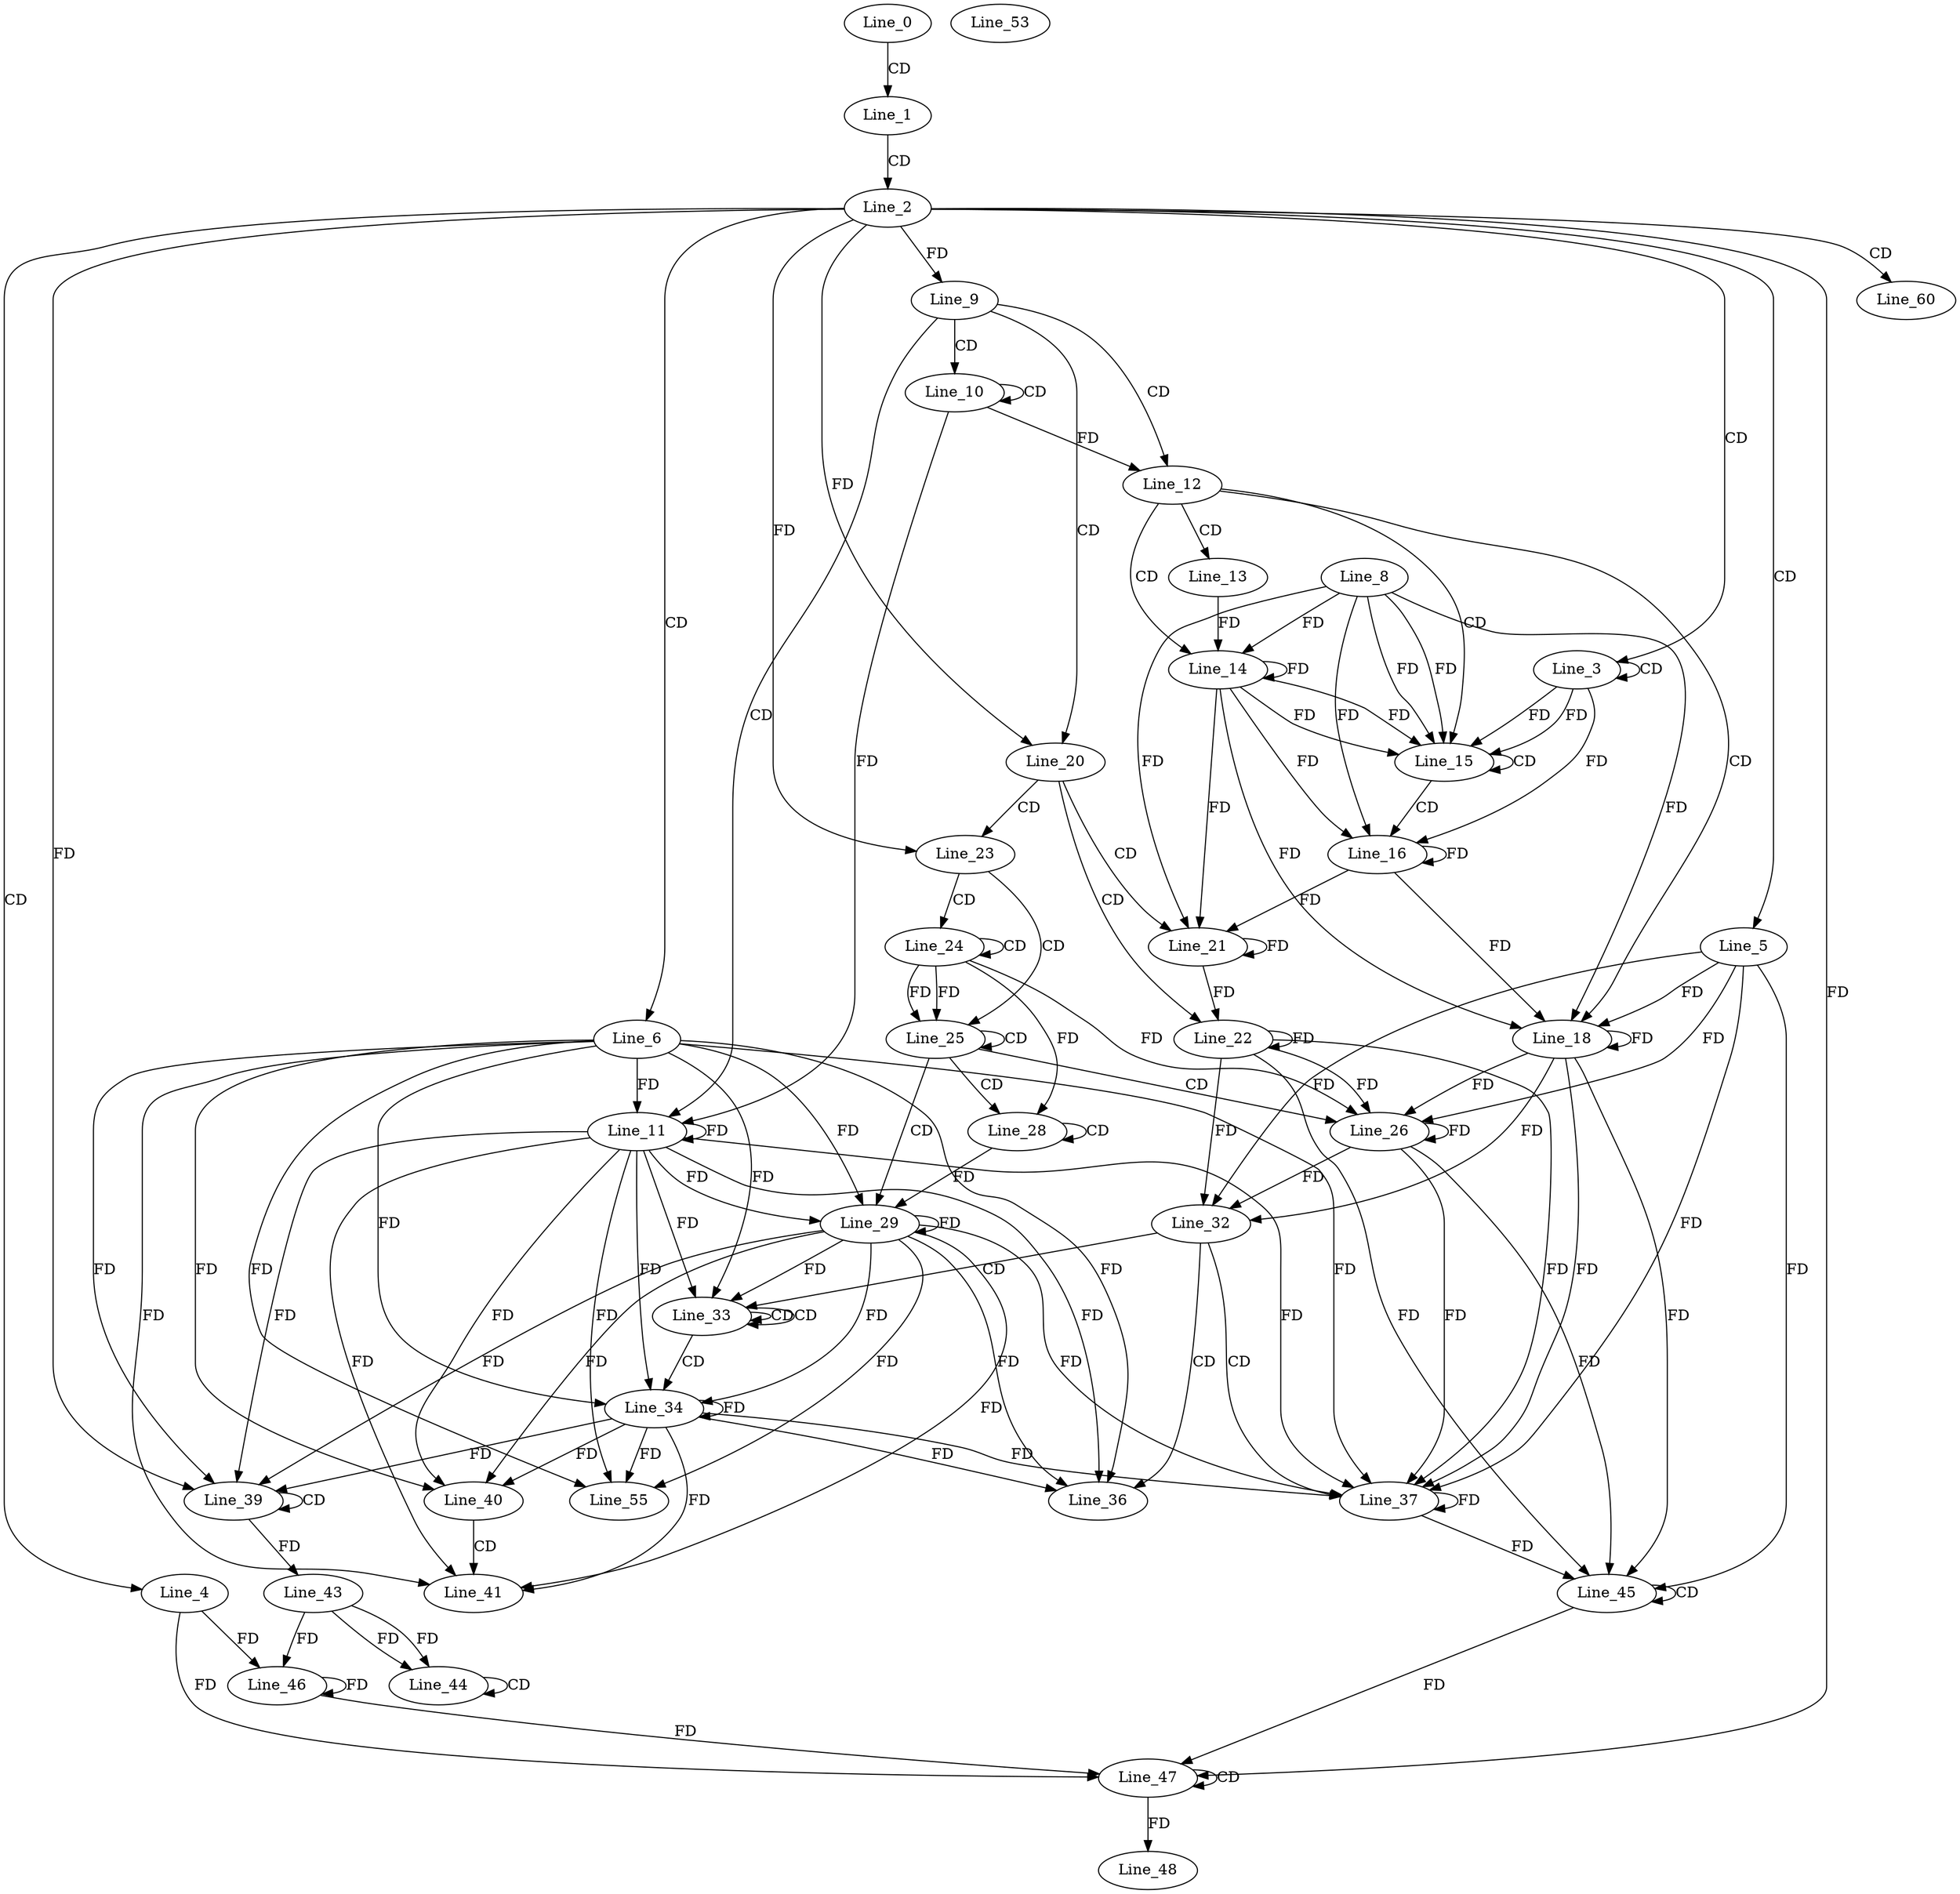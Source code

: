 digraph G {
  Line_0;
  Line_1;
  Line_2;
  Line_3;
  Line_3;
  Line_4;
  Line_5;
  Line_6;
  Line_9;
  Line_10;
  Line_10;
  Line_11;
  Line_11;
  Line_12;
  Line_13;
  Line_14;
  Line_8;
  Line_14;
  Line_15;
  Line_15;
  Line_16;
  Line_16;
  Line_16;
  Line_18;
  Line_18;
  Line_20;
  Line_21;
  Line_21;
  Line_22;
  Line_22;
  Line_23;
  Line_24;
  Line_24;
  Line_25;
  Line_25;
  Line_26;
  Line_26;
  Line_28;
  Line_28;
  Line_29;
  Line_29;
  Line_32;
  Line_33;
  Line_33;
  Line_33;
  Line_34;
  Line_36;
  Line_37;
  Line_39;
  Line_39;
  Line_39;
  Line_40;
  Line_41;
  Line_43;
  Line_43;
  Line_44;
  Line_44;
  Line_45;
  Line_45;
  Line_46;
  Line_46;
  Line_47;
  Line_47;
  Line_48;
  Line_53;
  Line_55;
  Line_60;
  Line_0 -> Line_1 [ label="CD" ];
  Line_1 -> Line_2 [ label="CD" ];
  Line_2 -> Line_3 [ label="CD" ];
  Line_3 -> Line_3 [ label="CD" ];
  Line_2 -> Line_4 [ label="CD" ];
  Line_2 -> Line_5 [ label="CD" ];
  Line_2 -> Line_6 [ label="CD" ];
  Line_2 -> Line_9 [ label="FD" ];
  Line_9 -> Line_10 [ label="CD" ];
  Line_10 -> Line_10 [ label="CD" ];
  Line_9 -> Line_11 [ label="CD" ];
  Line_6 -> Line_11 [ label="FD" ];
  Line_11 -> Line_11 [ label="FD" ];
  Line_10 -> Line_11 [ label="FD" ];
  Line_9 -> Line_12 [ label="CD" ];
  Line_10 -> Line_12 [ label="FD" ];
  Line_12 -> Line_13 [ label="CD" ];
  Line_12 -> Line_14 [ label="CD" ];
  Line_8 -> Line_14 [ label="FD" ];
  Line_14 -> Line_14 [ label="FD" ];
  Line_13 -> Line_14 [ label="FD" ];
  Line_12 -> Line_15 [ label="CD" ];
  Line_3 -> Line_15 [ label="FD" ];
  Line_8 -> Line_15 [ label="FD" ];
  Line_14 -> Line_15 [ label="FD" ];
  Line_15 -> Line_15 [ label="CD" ];
  Line_3 -> Line_15 [ label="FD" ];
  Line_8 -> Line_15 [ label="FD" ];
  Line_14 -> Line_15 [ label="FD" ];
  Line_15 -> Line_16 [ label="CD" ];
  Line_8 -> Line_16 [ label="FD" ];
  Line_14 -> Line_16 [ label="FD" ];
  Line_16 -> Line_16 [ label="FD" ];
  Line_3 -> Line_16 [ label="FD" ];
  Line_12 -> Line_18 [ label="CD" ];
  Line_5 -> Line_18 [ label="FD" ];
  Line_18 -> Line_18 [ label="FD" ];
  Line_8 -> Line_18 [ label="FD" ];
  Line_14 -> Line_18 [ label="FD" ];
  Line_16 -> Line_18 [ label="FD" ];
  Line_9 -> Line_20 [ label="CD" ];
  Line_2 -> Line_20 [ label="FD" ];
  Line_20 -> Line_21 [ label="CD" ];
  Line_8 -> Line_21 [ label="FD" ];
  Line_14 -> Line_21 [ label="FD" ];
  Line_16 -> Line_21 [ label="FD" ];
  Line_21 -> Line_21 [ label="FD" ];
  Line_20 -> Line_22 [ label="CD" ];
  Line_22 -> Line_22 [ label="FD" ];
  Line_21 -> Line_22 [ label="FD" ];
  Line_20 -> Line_23 [ label="CD" ];
  Line_2 -> Line_23 [ label="FD" ];
  Line_23 -> Line_24 [ label="CD" ];
  Line_24 -> Line_24 [ label="CD" ];
  Line_23 -> Line_25 [ label="CD" ];
  Line_24 -> Line_25 [ label="FD" ];
  Line_25 -> Line_25 [ label="CD" ];
  Line_24 -> Line_25 [ label="FD" ];
  Line_25 -> Line_26 [ label="CD" ];
  Line_5 -> Line_26 [ label="FD" ];
  Line_18 -> Line_26 [ label="FD" ];
  Line_22 -> Line_26 [ label="FD" ];
  Line_26 -> Line_26 [ label="FD" ];
  Line_24 -> Line_26 [ label="FD" ];
  Line_25 -> Line_28 [ label="CD" ];
  Line_28 -> Line_28 [ label="CD" ];
  Line_24 -> Line_28 [ label="FD" ];
  Line_25 -> Line_29 [ label="CD" ];
  Line_6 -> Line_29 [ label="FD" ];
  Line_11 -> Line_29 [ label="FD" ];
  Line_29 -> Line_29 [ label="FD" ];
  Line_28 -> Line_29 [ label="FD" ];
  Line_5 -> Line_32 [ label="FD" ];
  Line_18 -> Line_32 [ label="FD" ];
  Line_22 -> Line_32 [ label="FD" ];
  Line_26 -> Line_32 [ label="FD" ];
  Line_32 -> Line_33 [ label="CD" ];
  Line_33 -> Line_33 [ label="CD" ];
  Line_33 -> Line_33 [ label="CD" ];
  Line_6 -> Line_33 [ label="FD" ];
  Line_11 -> Line_33 [ label="FD" ];
  Line_29 -> Line_33 [ label="FD" ];
  Line_33 -> Line_34 [ label="CD" ];
  Line_6 -> Line_34 [ label="FD" ];
  Line_11 -> Line_34 [ label="FD" ];
  Line_29 -> Line_34 [ label="FD" ];
  Line_34 -> Line_34 [ label="FD" ];
  Line_32 -> Line_36 [ label="CD" ];
  Line_6 -> Line_36 [ label="FD" ];
  Line_11 -> Line_36 [ label="FD" ];
  Line_29 -> Line_36 [ label="FD" ];
  Line_34 -> Line_36 [ label="FD" ];
  Line_32 -> Line_37 [ label="CD" ];
  Line_5 -> Line_37 [ label="FD" ];
  Line_18 -> Line_37 [ label="FD" ];
  Line_22 -> Line_37 [ label="FD" ];
  Line_26 -> Line_37 [ label="FD" ];
  Line_37 -> Line_37 [ label="FD" ];
  Line_6 -> Line_37 [ label="FD" ];
  Line_11 -> Line_37 [ label="FD" ];
  Line_29 -> Line_37 [ label="FD" ];
  Line_34 -> Line_37 [ label="FD" ];
  Line_39 -> Line_39 [ label="CD" ];
  Line_6 -> Line_39 [ label="FD" ];
  Line_11 -> Line_39 [ label="FD" ];
  Line_29 -> Line_39 [ label="FD" ];
  Line_34 -> Line_39 [ label="FD" ];
  Line_2 -> Line_39 [ label="FD" ];
  Line_6 -> Line_40 [ label="FD" ];
  Line_11 -> Line_40 [ label="FD" ];
  Line_29 -> Line_40 [ label="FD" ];
  Line_34 -> Line_40 [ label="FD" ];
  Line_40 -> Line_41 [ label="CD" ];
  Line_6 -> Line_41 [ label="FD" ];
  Line_11 -> Line_41 [ label="FD" ];
  Line_29 -> Line_41 [ label="FD" ];
  Line_34 -> Line_41 [ label="FD" ];
  Line_39 -> Line_43 [ label="FD" ];
  Line_43 -> Line_44 [ label="FD" ];
  Line_44 -> Line_44 [ label="CD" ];
  Line_43 -> Line_44 [ label="FD" ];
  Line_45 -> Line_45 [ label="CD" ];
  Line_5 -> Line_45 [ label="FD" ];
  Line_18 -> Line_45 [ label="FD" ];
  Line_22 -> Line_45 [ label="FD" ];
  Line_26 -> Line_45 [ label="FD" ];
  Line_37 -> Line_45 [ label="FD" ];
  Line_4 -> Line_46 [ label="FD" ];
  Line_46 -> Line_46 [ label="FD" ];
  Line_43 -> Line_46 [ label="FD" ];
  Line_47 -> Line_47 [ label="CD" ];
  Line_4 -> Line_47 [ label="FD" ];
  Line_46 -> Line_47 [ label="FD" ];
  Line_45 -> Line_47 [ label="FD" ];
  Line_2 -> Line_47 [ label="FD" ];
  Line_47 -> Line_48 [ label="FD" ];
  Line_6 -> Line_55 [ label="FD" ];
  Line_11 -> Line_55 [ label="FD" ];
  Line_29 -> Line_55 [ label="FD" ];
  Line_34 -> Line_55 [ label="FD" ];
  Line_2 -> Line_60 [ label="CD" ];
}
